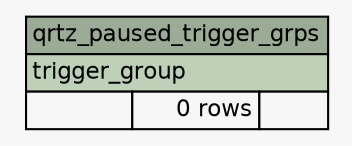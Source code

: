 // dot 2.26.0 on Linux 2.6.32-696.6.3.el6.x86_64
// SchemaSpy rev 590
digraph "qrtz_paused_trigger_grps" {
  graph [
    rankdir="RL"
    bgcolor="#f7f7f7"
    nodesep="0.18"
    ranksep="0.46"
    fontname="Helvetica"
    fontsize="11"
  ];
  node [
    fontname="Helvetica"
    fontsize="11"
    shape="plaintext"
  ];
  edge [
    arrowsize="0.8"
  ];
  "qrtz_paused_trigger_grps" [
    label=<
    <TABLE BORDER="0" CELLBORDER="1" CELLSPACING="0" BGCOLOR="#ffffff">
      <TR><TD COLSPAN="3" BGCOLOR="#9bab96" ALIGN="CENTER">qrtz_paused_trigger_grps</TD></TR>
      <TR><TD PORT="trigger_group" COLSPAN="3" BGCOLOR="#bed1b8" ALIGN="LEFT">trigger_group</TD></TR>
      <TR><TD ALIGN="LEFT" BGCOLOR="#f7f7f7">  </TD><TD ALIGN="RIGHT" BGCOLOR="#f7f7f7">0 rows</TD><TD ALIGN="RIGHT" BGCOLOR="#f7f7f7">  </TD></TR>
    </TABLE>>
    URL="tables/qrtz_paused_trigger_grps.html"
    tooltip="qrtz_paused_trigger_grps"
  ];
}

